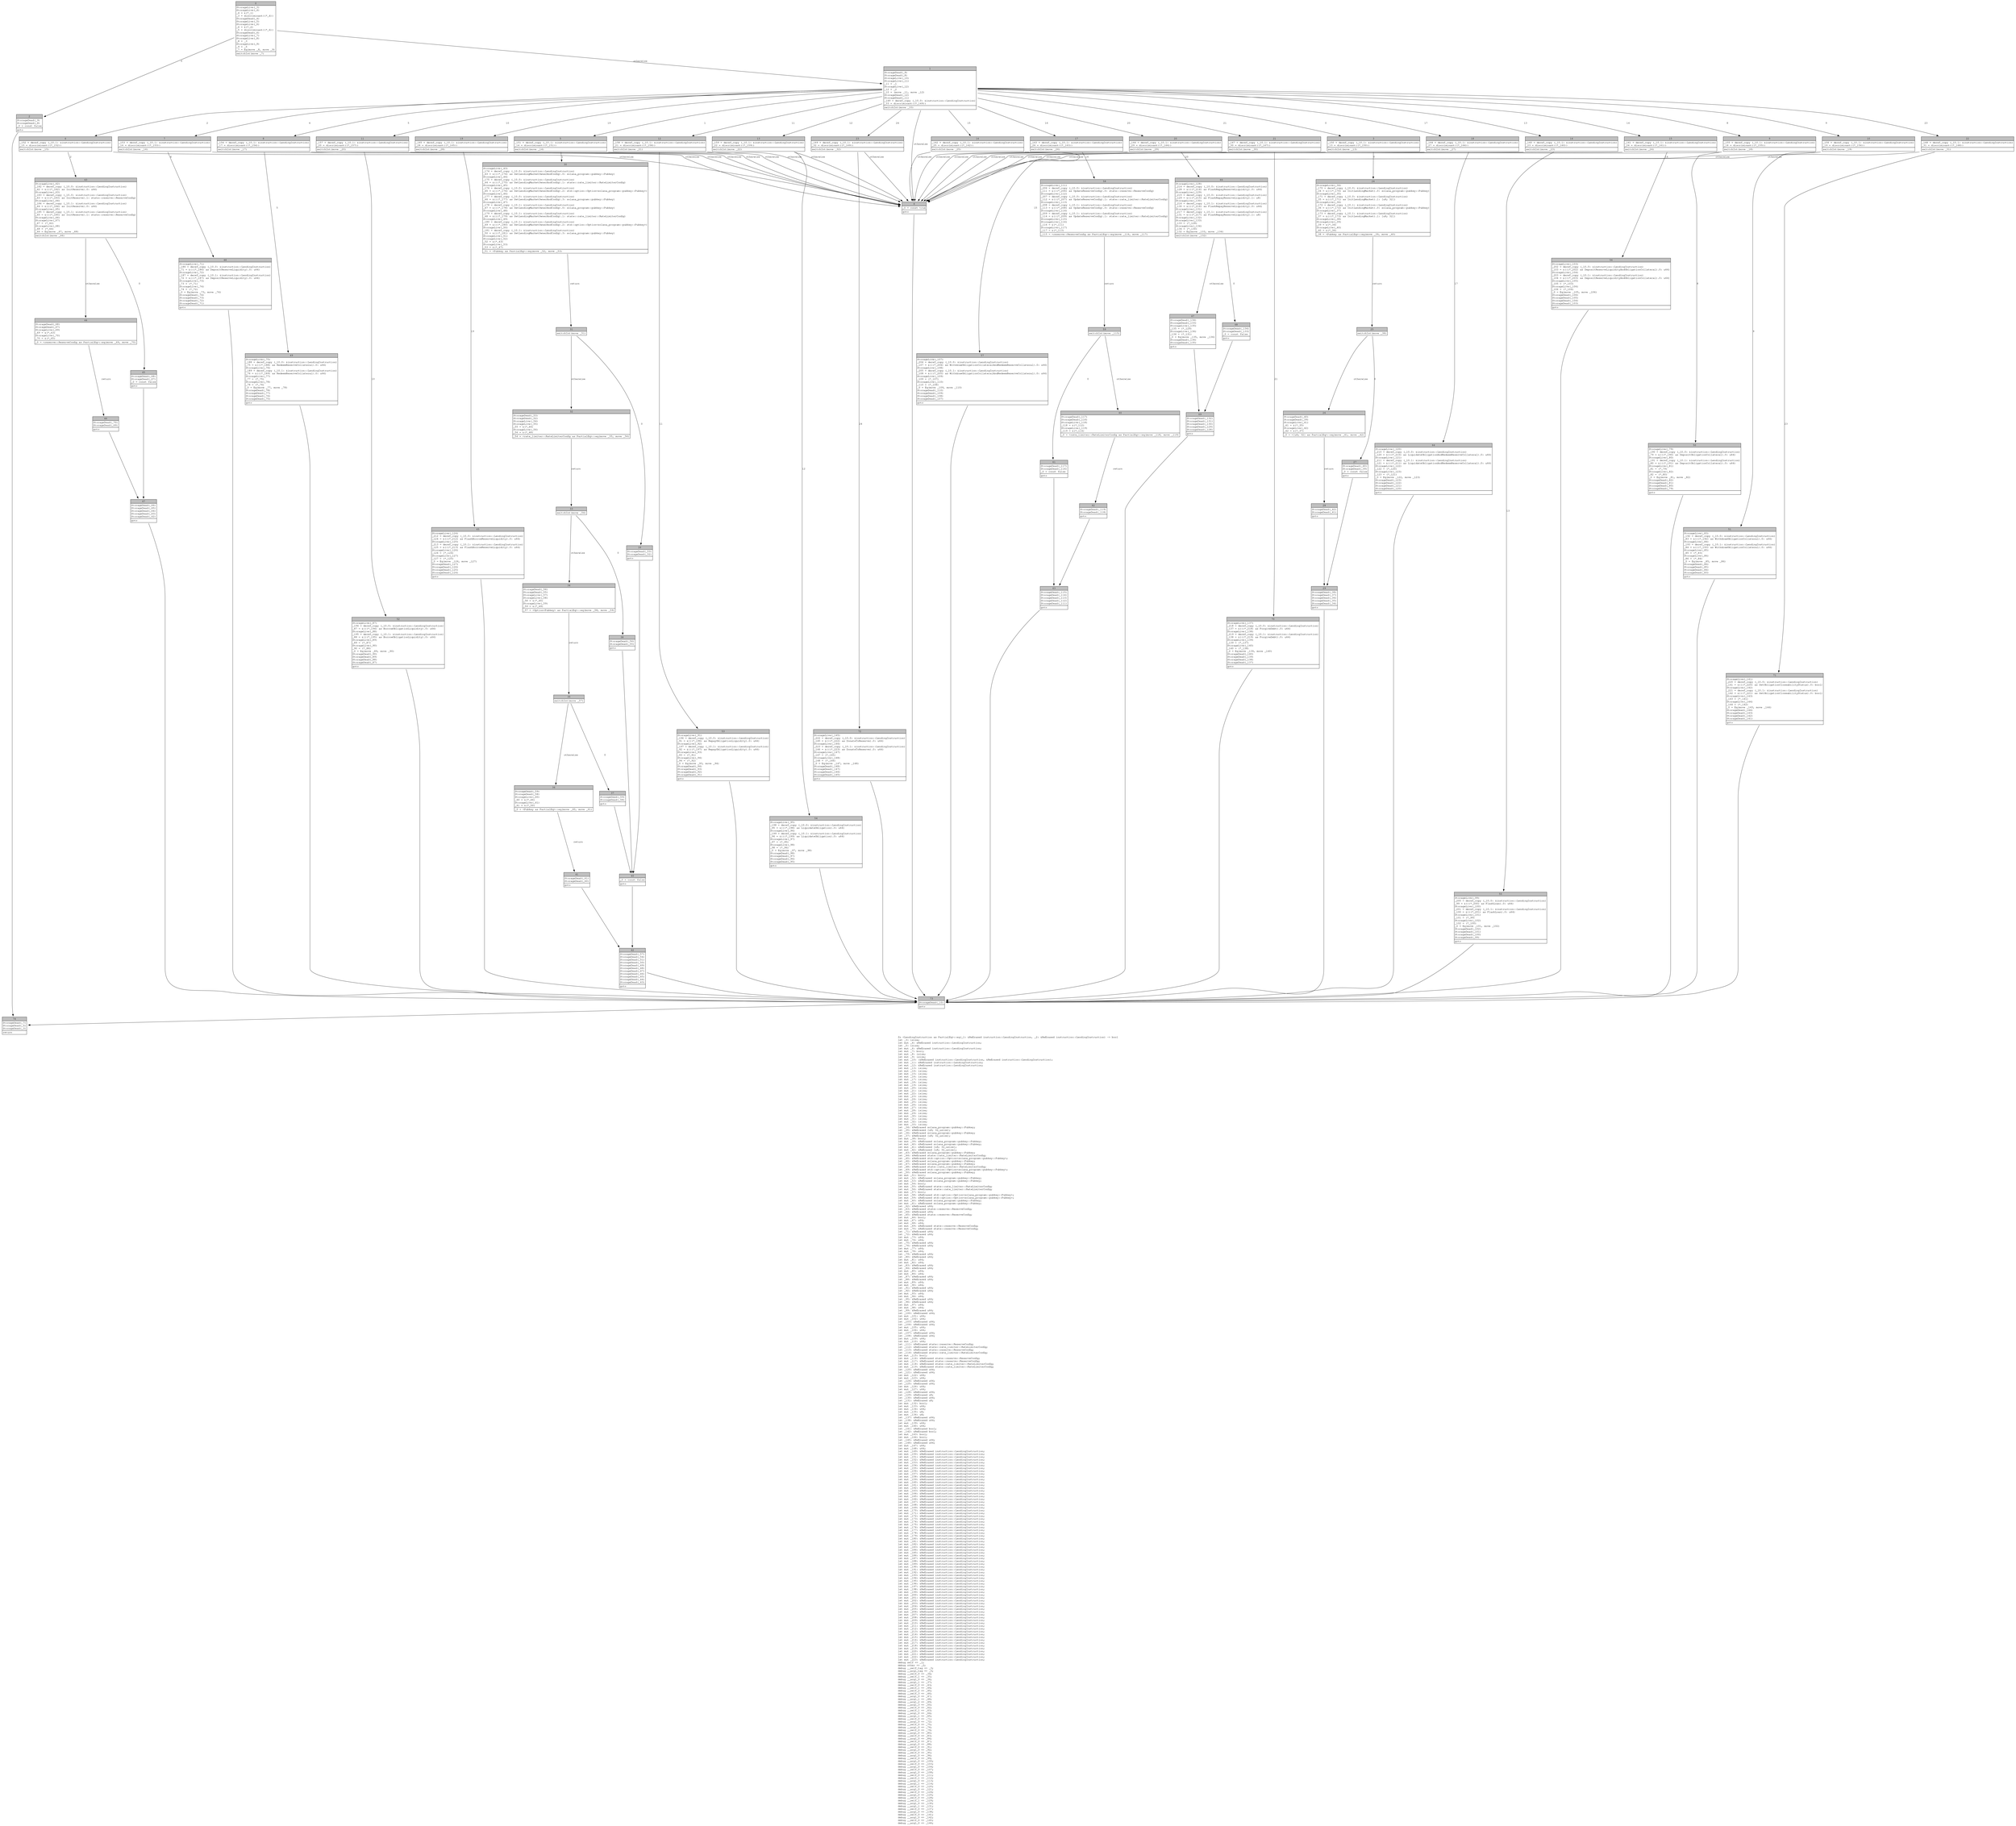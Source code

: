 digraph Mir_0_771 {
    graph [fontname="Courier, monospace"];
    node [fontname="Courier, monospace"];
    edge [fontname="Courier, monospace"];
    label=<fn &lt;LendingInstruction as PartialEq&gt;::eq(_1: &amp;ReErased instruction::LendingInstruction, _2: &amp;ReErased instruction::LendingInstruction) -&gt; bool<br align="left"/>let _3: isize;<br align="left"/>let mut _4: &amp;ReErased instruction::LendingInstruction;<br align="left"/>let _5: isize;<br align="left"/>let mut _6: &amp;ReErased instruction::LendingInstruction;<br align="left"/>let mut _7: bool;<br align="left"/>let mut _8: isize;<br align="left"/>let mut _9: isize;<br align="left"/>let mut _10: (&amp;ReErased instruction::LendingInstruction, &amp;ReErased instruction::LendingInstruction);<br align="left"/>let mut _11: &amp;ReErased instruction::LendingInstruction;<br align="left"/>let mut _12: &amp;ReErased instruction::LendingInstruction;<br align="left"/>let mut _13: isize;<br align="left"/>let mut _14: isize;<br align="left"/>let mut _15: isize;<br align="left"/>let mut _16: isize;<br align="left"/>let mut _17: isize;<br align="left"/>let mut _18: isize;<br align="left"/>let mut _19: isize;<br align="left"/>let mut _20: isize;<br align="left"/>let mut _21: isize;<br align="left"/>let mut _22: isize;<br align="left"/>let mut _23: isize;<br align="left"/>let mut _24: isize;<br align="left"/>let mut _25: isize;<br align="left"/>let mut _26: isize;<br align="left"/>let mut _27: isize;<br align="left"/>let mut _28: isize;<br align="left"/>let mut _29: isize;<br align="left"/>let mut _30: isize;<br align="left"/>let mut _31: isize;<br align="left"/>let mut _32: isize;<br align="left"/>let mut _33: isize;<br align="left"/>let _34: &amp;ReErased solana_program::pubkey::Pubkey;<br align="left"/>let _35: &amp;ReErased [u8; 32_usize];<br align="left"/>let _36: &amp;ReErased solana_program::pubkey::Pubkey;<br align="left"/>let _37: &amp;ReErased [u8; 32_usize];<br align="left"/>let mut _38: bool;<br align="left"/>let mut _39: &amp;ReErased solana_program::pubkey::Pubkey;<br align="left"/>let mut _40: &amp;ReErased solana_program::pubkey::Pubkey;<br align="left"/>let mut _41: &amp;ReErased [u8; 32_usize];<br align="left"/>let mut _42: &amp;ReErased [u8; 32_usize];<br align="left"/>let _43: &amp;ReErased solana_program::pubkey::Pubkey;<br align="left"/>let _44: &amp;ReErased state::rate_limiter::RateLimiterConfig;<br align="left"/>let _45: &amp;ReErased std::option::Option&lt;solana_program::pubkey::Pubkey&gt;;<br align="left"/>let _46: &amp;ReErased solana_program::pubkey::Pubkey;<br align="left"/>let _47: &amp;ReErased solana_program::pubkey::Pubkey;<br align="left"/>let _48: &amp;ReErased state::rate_limiter::RateLimiterConfig;<br align="left"/>let _49: &amp;ReErased std::option::Option&lt;solana_program::pubkey::Pubkey&gt;;<br align="left"/>let _50: &amp;ReErased solana_program::pubkey::Pubkey;<br align="left"/>let mut _51: bool;<br align="left"/>let mut _52: &amp;ReErased solana_program::pubkey::Pubkey;<br align="left"/>let mut _53: &amp;ReErased solana_program::pubkey::Pubkey;<br align="left"/>let mut _54: bool;<br align="left"/>let mut _55: &amp;ReErased state::rate_limiter::RateLimiterConfig;<br align="left"/>let mut _56: &amp;ReErased state::rate_limiter::RateLimiterConfig;<br align="left"/>let mut _57: bool;<br align="left"/>let mut _58: &amp;ReErased std::option::Option&lt;solana_program::pubkey::Pubkey&gt;;<br align="left"/>let mut _59: &amp;ReErased std::option::Option&lt;solana_program::pubkey::Pubkey&gt;;<br align="left"/>let mut _60: &amp;ReErased solana_program::pubkey::Pubkey;<br align="left"/>let mut _61: &amp;ReErased solana_program::pubkey::Pubkey;<br align="left"/>let _62: &amp;ReErased u64;<br align="left"/>let _63: &amp;ReErased state::reserve::ReserveConfig;<br align="left"/>let _64: &amp;ReErased u64;<br align="left"/>let _65: &amp;ReErased state::reserve::ReserveConfig;<br align="left"/>let mut _66: bool;<br align="left"/>let mut _67: u64;<br align="left"/>let mut _68: u64;<br align="left"/>let mut _69: &amp;ReErased state::reserve::ReserveConfig;<br align="left"/>let mut _70: &amp;ReErased state::reserve::ReserveConfig;<br align="left"/>let _71: &amp;ReErased u64;<br align="left"/>let _72: &amp;ReErased u64;<br align="left"/>let mut _73: u64;<br align="left"/>let mut _74: u64;<br align="left"/>let _75: &amp;ReErased u64;<br align="left"/>let _76: &amp;ReErased u64;<br align="left"/>let mut _77: u64;<br align="left"/>let mut _78: u64;<br align="left"/>let _79: &amp;ReErased u64;<br align="left"/>let _80: &amp;ReErased u64;<br align="left"/>let mut _81: u64;<br align="left"/>let mut _82: u64;<br align="left"/>let _83: &amp;ReErased u64;<br align="left"/>let _84: &amp;ReErased u64;<br align="left"/>let mut _85: u64;<br align="left"/>let mut _86: u64;<br align="left"/>let _87: &amp;ReErased u64;<br align="left"/>let _88: &amp;ReErased u64;<br align="left"/>let mut _89: u64;<br align="left"/>let mut _90: u64;<br align="left"/>let _91: &amp;ReErased u64;<br align="left"/>let _92: &amp;ReErased u64;<br align="left"/>let mut _93: u64;<br align="left"/>let mut _94: u64;<br align="left"/>let _95: &amp;ReErased u64;<br align="left"/>let _96: &amp;ReErased u64;<br align="left"/>let mut _97: u64;<br align="left"/>let mut _98: u64;<br align="left"/>let _99: &amp;ReErased u64;<br align="left"/>let _100: &amp;ReErased u64;<br align="left"/>let mut _101: u64;<br align="left"/>let mut _102: u64;<br align="left"/>let _103: &amp;ReErased u64;<br align="left"/>let _104: &amp;ReErased u64;<br align="left"/>let mut _105: u64;<br align="left"/>let mut _106: u64;<br align="left"/>let _107: &amp;ReErased u64;<br align="left"/>let _108: &amp;ReErased u64;<br align="left"/>let mut _109: u64;<br align="left"/>let mut _110: u64;<br align="left"/>let _111: &amp;ReErased state::reserve::ReserveConfig;<br align="left"/>let _112: &amp;ReErased state::rate_limiter::RateLimiterConfig;<br align="left"/>let _113: &amp;ReErased state::reserve::ReserveConfig;<br align="left"/>let _114: &amp;ReErased state::rate_limiter::RateLimiterConfig;<br align="left"/>let mut _115: bool;<br align="left"/>let mut _116: &amp;ReErased state::reserve::ReserveConfig;<br align="left"/>let mut _117: &amp;ReErased state::reserve::ReserveConfig;<br align="left"/>let mut _118: &amp;ReErased state::rate_limiter::RateLimiterConfig;<br align="left"/>let mut _119: &amp;ReErased state::rate_limiter::RateLimiterConfig;<br align="left"/>let _120: &amp;ReErased u64;<br align="left"/>let _121: &amp;ReErased u64;<br align="left"/>let mut _122: u64;<br align="left"/>let mut _123: u64;<br align="left"/>let _124: &amp;ReErased u64;<br align="left"/>let _125: &amp;ReErased u64;<br align="left"/>let mut _126: u64;<br align="left"/>let mut _127: u64;<br align="left"/>let _128: &amp;ReErased u64;<br align="left"/>let _129: &amp;ReErased u8;<br align="left"/>let _130: &amp;ReErased u64;<br align="left"/>let _131: &amp;ReErased u8;<br align="left"/>let mut _132: bool;<br align="left"/>let mut _133: u64;<br align="left"/>let mut _134: u64;<br align="left"/>let mut _135: u8;<br align="left"/>let mut _136: u8;<br align="left"/>let _137: &amp;ReErased u64;<br align="left"/>let _138: &amp;ReErased u64;<br align="left"/>let mut _139: u64;<br align="left"/>let mut _140: u64;<br align="left"/>let _141: &amp;ReErased bool;<br align="left"/>let _142: &amp;ReErased bool;<br align="left"/>let mut _143: bool;<br align="left"/>let mut _144: bool;<br align="left"/>let _145: &amp;ReErased u64;<br align="left"/>let _146: &amp;ReErased u64;<br align="left"/>let mut _147: u64;<br align="left"/>let mut _148: u64;<br align="left"/>let mut _149: &amp;ReErased instruction::LendingInstruction;<br align="left"/>let mut _150: &amp;ReErased instruction::LendingInstruction;<br align="left"/>let mut _151: &amp;ReErased instruction::LendingInstruction;<br align="left"/>let mut _152: &amp;ReErased instruction::LendingInstruction;<br align="left"/>let mut _153: &amp;ReErased instruction::LendingInstruction;<br align="left"/>let mut _154: &amp;ReErased instruction::LendingInstruction;<br align="left"/>let mut _155: &amp;ReErased instruction::LendingInstruction;<br align="left"/>let mut _156: &amp;ReErased instruction::LendingInstruction;<br align="left"/>let mut _157: &amp;ReErased instruction::LendingInstruction;<br align="left"/>let mut _158: &amp;ReErased instruction::LendingInstruction;<br align="left"/>let mut _159: &amp;ReErased instruction::LendingInstruction;<br align="left"/>let mut _160: &amp;ReErased instruction::LendingInstruction;<br align="left"/>let mut _161: &amp;ReErased instruction::LendingInstruction;<br align="left"/>let mut _162: &amp;ReErased instruction::LendingInstruction;<br align="left"/>let mut _163: &amp;ReErased instruction::LendingInstruction;<br align="left"/>let mut _164: &amp;ReErased instruction::LendingInstruction;<br align="left"/>let mut _165: &amp;ReErased instruction::LendingInstruction;<br align="left"/>let mut _166: &amp;ReErased instruction::LendingInstruction;<br align="left"/>let mut _167: &amp;ReErased instruction::LendingInstruction;<br align="left"/>let mut _168: &amp;ReErased instruction::LendingInstruction;<br align="left"/>let mut _169: &amp;ReErased instruction::LendingInstruction;<br align="left"/>let mut _170: &amp;ReErased instruction::LendingInstruction;<br align="left"/>let mut _171: &amp;ReErased instruction::LendingInstruction;<br align="left"/>let mut _172: &amp;ReErased instruction::LendingInstruction;<br align="left"/>let mut _173: &amp;ReErased instruction::LendingInstruction;<br align="left"/>let mut _174: &amp;ReErased instruction::LendingInstruction;<br align="left"/>let mut _175: &amp;ReErased instruction::LendingInstruction;<br align="left"/>let mut _176: &amp;ReErased instruction::LendingInstruction;<br align="left"/>let mut _177: &amp;ReErased instruction::LendingInstruction;<br align="left"/>let mut _178: &amp;ReErased instruction::LendingInstruction;<br align="left"/>let mut _179: &amp;ReErased instruction::LendingInstruction;<br align="left"/>let mut _180: &amp;ReErased instruction::LendingInstruction;<br align="left"/>let mut _181: &amp;ReErased instruction::LendingInstruction;<br align="left"/>let mut _182: &amp;ReErased instruction::LendingInstruction;<br align="left"/>let mut _183: &amp;ReErased instruction::LendingInstruction;<br align="left"/>let mut _184: &amp;ReErased instruction::LendingInstruction;<br align="left"/>let mut _185: &amp;ReErased instruction::LendingInstruction;<br align="left"/>let mut _186: &amp;ReErased instruction::LendingInstruction;<br align="left"/>let mut _187: &amp;ReErased instruction::LendingInstruction;<br align="left"/>let mut _188: &amp;ReErased instruction::LendingInstruction;<br align="left"/>let mut _189: &amp;ReErased instruction::LendingInstruction;<br align="left"/>let mut _190: &amp;ReErased instruction::LendingInstruction;<br align="left"/>let mut _191: &amp;ReErased instruction::LendingInstruction;<br align="left"/>let mut _192: &amp;ReErased instruction::LendingInstruction;<br align="left"/>let mut _193: &amp;ReErased instruction::LendingInstruction;<br align="left"/>let mut _194: &amp;ReErased instruction::LendingInstruction;<br align="left"/>let mut _195: &amp;ReErased instruction::LendingInstruction;<br align="left"/>let mut _196: &amp;ReErased instruction::LendingInstruction;<br align="left"/>let mut _197: &amp;ReErased instruction::LendingInstruction;<br align="left"/>let mut _198: &amp;ReErased instruction::LendingInstruction;<br align="left"/>let mut _199: &amp;ReErased instruction::LendingInstruction;<br align="left"/>let mut _200: &amp;ReErased instruction::LendingInstruction;<br align="left"/>let mut _201: &amp;ReErased instruction::LendingInstruction;<br align="left"/>let mut _202: &amp;ReErased instruction::LendingInstruction;<br align="left"/>let mut _203: &amp;ReErased instruction::LendingInstruction;<br align="left"/>let mut _204: &amp;ReErased instruction::LendingInstruction;<br align="left"/>let mut _205: &amp;ReErased instruction::LendingInstruction;<br align="left"/>let mut _206: &amp;ReErased instruction::LendingInstruction;<br align="left"/>let mut _207: &amp;ReErased instruction::LendingInstruction;<br align="left"/>let mut _208: &amp;ReErased instruction::LendingInstruction;<br align="left"/>let mut _209: &amp;ReErased instruction::LendingInstruction;<br align="left"/>let mut _210: &amp;ReErased instruction::LendingInstruction;<br align="left"/>let mut _211: &amp;ReErased instruction::LendingInstruction;<br align="left"/>let mut _212: &amp;ReErased instruction::LendingInstruction;<br align="left"/>let mut _213: &amp;ReErased instruction::LendingInstruction;<br align="left"/>let mut _214: &amp;ReErased instruction::LendingInstruction;<br align="left"/>let mut _215: &amp;ReErased instruction::LendingInstruction;<br align="left"/>let mut _216: &amp;ReErased instruction::LendingInstruction;<br align="left"/>let mut _217: &amp;ReErased instruction::LendingInstruction;<br align="left"/>let mut _218: &amp;ReErased instruction::LendingInstruction;<br align="left"/>let mut _219: &amp;ReErased instruction::LendingInstruction;<br align="left"/>let mut _220: &amp;ReErased instruction::LendingInstruction;<br align="left"/>let mut _221: &amp;ReErased instruction::LendingInstruction;<br align="left"/>let mut _222: &amp;ReErased instruction::LendingInstruction;<br align="left"/>let mut _223: &amp;ReErased instruction::LendingInstruction;<br align="left"/>debug self =&gt; _1;<br align="left"/>debug other =&gt; _2;<br align="left"/>debug __self_tag =&gt; _3;<br align="left"/>debug __arg1_tag =&gt; _5;<br align="left"/>debug __self_0 =&gt; _34;<br align="left"/>debug __self_1 =&gt; _35;<br align="left"/>debug __arg1_0 =&gt; _36;<br align="left"/>debug __arg1_1 =&gt; _37;<br align="left"/>debug __self_0 =&gt; _43;<br align="left"/>debug __self_1 =&gt; _44;<br align="left"/>debug __self_2 =&gt; _45;<br align="left"/>debug __self_3 =&gt; _46;<br align="left"/>debug __arg1_0 =&gt; _47;<br align="left"/>debug __arg1_1 =&gt; _48;<br align="left"/>debug __arg1_2 =&gt; _49;<br align="left"/>debug __arg1_3 =&gt; _50;<br align="left"/>debug __self_0 =&gt; _62;<br align="left"/>debug __self_1 =&gt; _63;<br align="left"/>debug __arg1_0 =&gt; _64;<br align="left"/>debug __arg1_1 =&gt; _65;<br align="left"/>debug __self_0 =&gt; _71;<br align="left"/>debug __arg1_0 =&gt; _72;<br align="left"/>debug __self_0 =&gt; _75;<br align="left"/>debug __arg1_0 =&gt; _76;<br align="left"/>debug __self_0 =&gt; _79;<br align="left"/>debug __arg1_0 =&gt; _80;<br align="left"/>debug __self_0 =&gt; _83;<br align="left"/>debug __arg1_0 =&gt; _84;<br align="left"/>debug __self_0 =&gt; _87;<br align="left"/>debug __arg1_0 =&gt; _88;<br align="left"/>debug __self_0 =&gt; _91;<br align="left"/>debug __arg1_0 =&gt; _92;<br align="left"/>debug __self_0 =&gt; _95;<br align="left"/>debug __arg1_0 =&gt; _96;<br align="left"/>debug __self_0 =&gt; _99;<br align="left"/>debug __arg1_0 =&gt; _100;<br align="left"/>debug __self_0 =&gt; _103;<br align="left"/>debug __arg1_0 =&gt; _104;<br align="left"/>debug __self_0 =&gt; _107;<br align="left"/>debug __arg1_0 =&gt; _108;<br align="left"/>debug __self_0 =&gt; _111;<br align="left"/>debug __self_1 =&gt; _112;<br align="left"/>debug __arg1_0 =&gt; _113;<br align="left"/>debug __arg1_1 =&gt; _114;<br align="left"/>debug __self_0 =&gt; _120;<br align="left"/>debug __arg1_0 =&gt; _121;<br align="left"/>debug __self_0 =&gt; _124;<br align="left"/>debug __arg1_0 =&gt; _125;<br align="left"/>debug __self_0 =&gt; _128;<br align="left"/>debug __self_1 =&gt; _129;<br align="left"/>debug __arg1_0 =&gt; _130;<br align="left"/>debug __arg1_1 =&gt; _131;<br align="left"/>debug __self_0 =&gt; _137;<br align="left"/>debug __arg1_0 =&gt; _138;<br align="left"/>debug __self_0 =&gt; _141;<br align="left"/>debug __arg1_0 =&gt; _142;<br align="left"/>debug __self_0 =&gt; _145;<br align="left"/>debug __arg1_0 =&gt; _146;<br align="left"/>>;
    bb0__0_771 [shape="none", label=<<table border="0" cellborder="1" cellspacing="0"><tr><td bgcolor="gray" align="center" colspan="1">0</td></tr><tr><td align="left" balign="left">StorageLive(_3)<br/>StorageLive(_4)<br/>_4 = &amp;(*_1)<br/>_3 = discriminant((*_4))<br/>StorageDead(_4)<br/>StorageLive(_5)<br/>StorageLive(_6)<br/>_6 = &amp;(*_2)<br/>_5 = discriminant((*_6))<br/>StorageDead(_6)<br/>StorageLive(_7)<br/>StorageLive(_8)<br/>_8 = _3<br/>StorageLive(_9)<br/>_9 = _5<br/>_7 = Eq(move _8, move _9)<br/></td></tr><tr><td align="left">switchInt(move _7)</td></tr></table>>];
    bb1__0_771 [shape="none", label=<<table border="0" cellborder="1" cellspacing="0"><tr><td bgcolor="gray" align="center" colspan="1">1</td></tr><tr><td align="left" balign="left">StorageDead(_9)<br/>StorageDead(_8)<br/>StorageLive(_10)<br/>StorageLive(_11)<br/>_11 = _1<br/>StorageLive(_12)<br/>_12 = _2<br/>_10 = (move _11, move _12)<br/>StorageDead(_12)<br/>StorageDead(_11)<br/>_149 = deref_copy (_10.0: &amp;instruction::LendingInstruction)<br/>_33 = discriminant((*_149))<br/></td></tr><tr><td align="left">switchInt(move _33)</td></tr></table>>];
    bb2__0_771 [shape="none", label=<<table border="0" cellborder="1" cellspacing="0"><tr><td bgcolor="gray" align="center" colspan="1">2</td></tr><tr><td align="left" balign="left">StorageDead(_9)<br/>StorageDead(_8)<br/>_0 = const false<br/></td></tr><tr><td align="left">goto</td></tr></table>>];
    bb3__0_771 [shape="none", label=<<table border="0" cellborder="1" cellspacing="0"><tr><td bgcolor="gray" align="center" colspan="1">3</td></tr><tr><td align="left" balign="left">_150 = deref_copy (_10.1: &amp;instruction::LendingInstruction)<br/>_13 = discriminant((*_150))<br/></td></tr><tr><td align="left">switchInt(move _13)</td></tr></table>>];
    bb4__0_771 [shape="none", label=<<table border="0" cellborder="1" cellspacing="0"><tr><td bgcolor="gray" align="center" colspan="1">4</td></tr><tr><td align="left" balign="left">_0 = const true<br/></td></tr><tr><td align="left">goto</td></tr></table>>];
    bb5__0_771 [shape="none", label=<<table border="0" cellborder="1" cellspacing="0"><tr><td bgcolor="gray" align="center" colspan="1">5</td></tr><tr><td align="left" balign="left">_151 = deref_copy (_10.1: &amp;instruction::LendingInstruction)<br/>_14 = discriminant((*_151))<br/></td></tr><tr><td align="left">switchInt(move _14)</td></tr></table>>];
    bb6__0_771 [shape="none", label=<<table border="0" cellborder="1" cellspacing="0"><tr><td bgcolor="gray" align="center" colspan="1">6</td></tr><tr><td align="left" balign="left">_152 = deref_copy (_10.1: &amp;instruction::LendingInstruction)<br/>_15 = discriminant((*_152))<br/></td></tr><tr><td align="left">switchInt(move _15)</td></tr></table>>];
    bb7__0_771 [shape="none", label=<<table border="0" cellborder="1" cellspacing="0"><tr><td bgcolor="gray" align="center" colspan="1">7</td></tr><tr><td align="left" balign="left">_153 = deref_copy (_10.1: &amp;instruction::LendingInstruction)<br/>_16 = discriminant((*_153))<br/></td></tr><tr><td align="left">switchInt(move _16)</td></tr></table>>];
    bb8__0_771 [shape="none", label=<<table border="0" cellborder="1" cellspacing="0"><tr><td bgcolor="gray" align="center" colspan="1">8</td></tr><tr><td align="left" balign="left">_154 = deref_copy (_10.1: &amp;instruction::LendingInstruction)<br/>_17 = discriminant((*_154))<br/></td></tr><tr><td align="left">switchInt(move _17)</td></tr></table>>];
    bb9__0_771 [shape="none", label=<<table border="0" cellborder="1" cellspacing="0"><tr><td bgcolor="gray" align="center" colspan="1">9</td></tr><tr><td align="left" balign="left">_155 = deref_copy (_10.1: &amp;instruction::LendingInstruction)<br/>_18 = discriminant((*_155))<br/></td></tr><tr><td align="left">switchInt(move _18)</td></tr></table>>];
    bb10__0_771 [shape="none", label=<<table border="0" cellborder="1" cellspacing="0"><tr><td bgcolor="gray" align="center" colspan="1">10</td></tr><tr><td align="left" balign="left">_156 = deref_copy (_10.1: &amp;instruction::LendingInstruction)<br/>_19 = discriminant((*_156))<br/></td></tr><tr><td align="left">switchInt(move _19)</td></tr></table>>];
    bb11__0_771 [shape="none", label=<<table border="0" cellborder="1" cellspacing="0"><tr><td bgcolor="gray" align="center" colspan="1">11</td></tr><tr><td align="left" balign="left">_157 = deref_copy (_10.1: &amp;instruction::LendingInstruction)<br/>_20 = discriminant((*_157))<br/></td></tr><tr><td align="left">switchInt(move _20)</td></tr></table>>];
    bb12__0_771 [shape="none", label=<<table border="0" cellborder="1" cellspacing="0"><tr><td bgcolor="gray" align="center" colspan="1">12</td></tr><tr><td align="left" balign="left">_158 = deref_copy (_10.1: &amp;instruction::LendingInstruction)<br/>_21 = discriminant((*_158))<br/></td></tr><tr><td align="left">switchInt(move _21)</td></tr></table>>];
    bb13__0_771 [shape="none", label=<<table border="0" cellborder="1" cellspacing="0"><tr><td bgcolor="gray" align="center" colspan="1">13</td></tr><tr><td align="left" balign="left">_159 = deref_copy (_10.1: &amp;instruction::LendingInstruction)<br/>_22 = discriminant((*_159))<br/></td></tr><tr><td align="left">switchInt(move _22)</td></tr></table>>];
    bb14__0_771 [shape="none", label=<<table border="0" cellborder="1" cellspacing="0"><tr><td bgcolor="gray" align="center" colspan="1">14</td></tr><tr><td align="left" balign="left">_160 = deref_copy (_10.1: &amp;instruction::LendingInstruction)<br/>_23 = discriminant((*_160))<br/></td></tr><tr><td align="left">switchInt(move _23)</td></tr></table>>];
    bb15__0_771 [shape="none", label=<<table border="0" cellborder="1" cellspacing="0"><tr><td bgcolor="gray" align="center" colspan="1">15</td></tr><tr><td align="left" balign="left">_161 = deref_copy (_10.1: &amp;instruction::LendingInstruction)<br/>_24 = discriminant((*_161))<br/></td></tr><tr><td align="left">switchInt(move _24)</td></tr></table>>];
    bb16__0_771 [shape="none", label=<<table border="0" cellborder="1" cellspacing="0"><tr><td bgcolor="gray" align="center" colspan="1">16</td></tr><tr><td align="left" balign="left">_162 = deref_copy (_10.1: &amp;instruction::LendingInstruction)<br/>_25 = discriminant((*_162))<br/></td></tr><tr><td align="left">switchInt(move _25)</td></tr></table>>];
    bb17__0_771 [shape="none", label=<<table border="0" cellborder="1" cellspacing="0"><tr><td bgcolor="gray" align="center" colspan="1">17</td></tr><tr><td align="left" balign="left">_163 = deref_copy (_10.1: &amp;instruction::LendingInstruction)<br/>_26 = discriminant((*_163))<br/></td></tr><tr><td align="left">switchInt(move _26)</td></tr></table>>];
    bb18__0_771 [shape="none", label=<<table border="0" cellborder="1" cellspacing="0"><tr><td bgcolor="gray" align="center" colspan="1">18</td></tr><tr><td align="left" balign="left">_164 = deref_copy (_10.1: &amp;instruction::LendingInstruction)<br/>_27 = discriminant((*_164))<br/></td></tr><tr><td align="left">switchInt(move _27)</td></tr></table>>];
    bb19__0_771 [shape="none", label=<<table border="0" cellborder="1" cellspacing="0"><tr><td bgcolor="gray" align="center" colspan="1">19</td></tr><tr><td align="left" balign="left">_165 = deref_copy (_10.1: &amp;instruction::LendingInstruction)<br/>_28 = discriminant((*_165))<br/></td></tr><tr><td align="left">switchInt(move _28)</td></tr></table>>];
    bb20__0_771 [shape="none", label=<<table border="0" cellborder="1" cellspacing="0"><tr><td bgcolor="gray" align="center" colspan="1">20</td></tr><tr><td align="left" balign="left">_166 = deref_copy (_10.1: &amp;instruction::LendingInstruction)<br/>_29 = discriminant((*_166))<br/></td></tr><tr><td align="left">switchInt(move _29)</td></tr></table>>];
    bb21__0_771 [shape="none", label=<<table border="0" cellborder="1" cellspacing="0"><tr><td bgcolor="gray" align="center" colspan="1">21</td></tr><tr><td align="left" balign="left">_167 = deref_copy (_10.1: &amp;instruction::LendingInstruction)<br/>_30 = discriminant((*_167))<br/></td></tr><tr><td align="left">switchInt(move _30)</td></tr></table>>];
    bb22__0_771 [shape="none", label=<<table border="0" cellborder="1" cellspacing="0"><tr><td bgcolor="gray" align="center" colspan="1">22</td></tr><tr><td align="left" balign="left">_168 = deref_copy (_10.1: &amp;instruction::LendingInstruction)<br/>_31 = discriminant((*_168))<br/></td></tr><tr><td align="left">switchInt(move _31)</td></tr></table>>];
    bb23__0_771 [shape="none", label=<<table border="0" cellborder="1" cellspacing="0"><tr><td bgcolor="gray" align="center" colspan="1">23</td></tr><tr><td align="left" balign="left">_169 = deref_copy (_10.1: &amp;instruction::LendingInstruction)<br/>_32 = discriminant((*_169))<br/></td></tr><tr><td align="left">switchInt(move _32)</td></tr></table>>];
    bb24__0_771 [shape="none", label=<<table border="0" cellborder="1" cellspacing="0"><tr><td bgcolor="gray" align="center" colspan="1">24</td></tr><tr><td align="left" balign="left">StorageLive(_34)<br/>_170 = deref_copy (_10.0: &amp;instruction::LendingInstruction)<br/>_34 = &amp;(((*_170) as InitLendingMarket).0: solana_program::pubkey::Pubkey)<br/>StorageLive(_35)<br/>_171 = deref_copy (_10.0: &amp;instruction::LendingInstruction)<br/>_35 = &amp;(((*_171) as InitLendingMarket).1: [u8; 32])<br/>StorageLive(_36)<br/>_172 = deref_copy (_10.1: &amp;instruction::LendingInstruction)<br/>_36 = &amp;(((*_172) as InitLendingMarket).0: solana_program::pubkey::Pubkey)<br/>StorageLive(_37)<br/>_173 = deref_copy (_10.1: &amp;instruction::LendingInstruction)<br/>_37 = &amp;(((*_173) as InitLendingMarket).1: [u8; 32])<br/>StorageLive(_38)<br/>StorageLive(_39)<br/>_39 = &amp;(*_34)<br/>StorageLive(_40)<br/>_40 = &amp;(*_36)<br/></td></tr><tr><td align="left">_38 = &lt;Pubkey as PartialEq&gt;::eq(move _39, move _40)</td></tr></table>>];
    bb25__0_771 [shape="none", label=<<table border="0" cellborder="1" cellspacing="0"><tr><td bgcolor="gray" align="center" colspan="1">25</td></tr><tr><td align="left">switchInt(move _38)</td></tr></table>>];
    bb26__0_771 [shape="none", label=<<table border="0" cellborder="1" cellspacing="0"><tr><td bgcolor="gray" align="center" colspan="1">26</td></tr><tr><td align="left" balign="left">StorageDead(_40)<br/>StorageDead(_39)<br/>StorageLive(_41)<br/>_41 = &amp;(*_35)<br/>StorageLive(_42)<br/>_42 = &amp;(*_37)<br/></td></tr><tr><td align="left">_0 = &lt;[u8; 32] as PartialEq&gt;::eq(move _41, move _42)</td></tr></table>>];
    bb27__0_771 [shape="none", label=<<table border="0" cellborder="1" cellspacing="0"><tr><td bgcolor="gray" align="center" colspan="1">27</td></tr><tr><td align="left" balign="left">StorageDead(_40)<br/>StorageDead(_39)<br/>_0 = const false<br/></td></tr><tr><td align="left">goto</td></tr></table>>];
    bb28__0_771 [shape="none", label=<<table border="0" cellborder="1" cellspacing="0"><tr><td bgcolor="gray" align="center" colspan="1">28</td></tr><tr><td align="left" balign="left">StorageDead(_42)<br/>StorageDead(_41)<br/></td></tr><tr><td align="left">goto</td></tr></table>>];
    bb29__0_771 [shape="none", label=<<table border="0" cellborder="1" cellspacing="0"><tr><td bgcolor="gray" align="center" colspan="1">29</td></tr><tr><td align="left" balign="left">StorageDead(_38)<br/>StorageDead(_37)<br/>StorageDead(_36)<br/>StorageDead(_35)<br/>StorageDead(_34)<br/></td></tr><tr><td align="left">goto</td></tr></table>>];
    bb30__0_771 [shape="none", label=<<table border="0" cellborder="1" cellspacing="0"><tr><td bgcolor="gray" align="center" colspan="1">30</td></tr><tr><td align="left" balign="left">StorageLive(_43)<br/>_174 = deref_copy (_10.0: &amp;instruction::LendingInstruction)<br/>_43 = &amp;(((*_174) as SetLendingMarketOwnerAndConfig).0: solana_program::pubkey::Pubkey)<br/>StorageLive(_44)<br/>_175 = deref_copy (_10.0: &amp;instruction::LendingInstruction)<br/>_44 = &amp;(((*_175) as SetLendingMarketOwnerAndConfig).1: state::rate_limiter::RateLimiterConfig)<br/>StorageLive(_45)<br/>_176 = deref_copy (_10.0: &amp;instruction::LendingInstruction)<br/>_45 = &amp;(((*_176) as SetLendingMarketOwnerAndConfig).2: std::option::Option&lt;solana_program::pubkey::Pubkey&gt;)<br/>StorageLive(_46)<br/>_177 = deref_copy (_10.0: &amp;instruction::LendingInstruction)<br/>_46 = &amp;(((*_177) as SetLendingMarketOwnerAndConfig).3: solana_program::pubkey::Pubkey)<br/>StorageLive(_47)<br/>_178 = deref_copy (_10.1: &amp;instruction::LendingInstruction)<br/>_47 = &amp;(((*_178) as SetLendingMarketOwnerAndConfig).0: solana_program::pubkey::Pubkey)<br/>StorageLive(_48)<br/>_179 = deref_copy (_10.1: &amp;instruction::LendingInstruction)<br/>_48 = &amp;(((*_179) as SetLendingMarketOwnerAndConfig).1: state::rate_limiter::RateLimiterConfig)<br/>StorageLive(_49)<br/>_180 = deref_copy (_10.1: &amp;instruction::LendingInstruction)<br/>_49 = &amp;(((*_180) as SetLendingMarketOwnerAndConfig).2: std::option::Option&lt;solana_program::pubkey::Pubkey&gt;)<br/>StorageLive(_50)<br/>_181 = deref_copy (_10.1: &amp;instruction::LendingInstruction)<br/>_50 = &amp;(((*_181) as SetLendingMarketOwnerAndConfig).3: solana_program::pubkey::Pubkey)<br/>StorageLive(_51)<br/>StorageLive(_52)<br/>_52 = &amp;(*_43)<br/>StorageLive(_53)<br/>_53 = &amp;(*_47)<br/></td></tr><tr><td align="left">_51 = &lt;Pubkey as PartialEq&gt;::eq(move _52, move _53)</td></tr></table>>];
    bb31__0_771 [shape="none", label=<<table border="0" cellborder="1" cellspacing="0"><tr><td bgcolor="gray" align="center" colspan="1">31</td></tr><tr><td align="left">switchInt(move _51)</td></tr></table>>];
    bb32__0_771 [shape="none", label=<<table border="0" cellborder="1" cellspacing="0"><tr><td bgcolor="gray" align="center" colspan="1">32</td></tr><tr><td align="left" balign="left">StorageDead(_53)<br/>StorageDead(_52)<br/>StorageLive(_54)<br/>StorageLive(_55)<br/>_55 = &amp;(*_44)<br/>StorageLive(_56)<br/>_56 = &amp;(*_48)<br/></td></tr><tr><td align="left">_54 = &lt;rate_limiter::RateLimiterConfig as PartialEq&gt;::eq(move _55, move _56)</td></tr></table>>];
    bb33__0_771 [shape="none", label=<<table border="0" cellborder="1" cellspacing="0"><tr><td bgcolor="gray" align="center" colspan="1">33</td></tr><tr><td align="left">switchInt(move _54)</td></tr></table>>];
    bb34__0_771 [shape="none", label=<<table border="0" cellborder="1" cellspacing="0"><tr><td bgcolor="gray" align="center" colspan="1">34</td></tr><tr><td align="left" balign="left">StorageDead(_56)<br/>StorageDead(_55)<br/>StorageLive(_57)<br/>StorageLive(_58)<br/>_58 = &amp;(*_45)<br/>StorageLive(_59)<br/>_59 = &amp;(*_49)<br/></td></tr><tr><td align="left">_57 = &lt;Option&lt;Pubkey&gt; as PartialEq&gt;::eq(move _58, move _59)</td></tr></table>>];
    bb35__0_771 [shape="none", label=<<table border="0" cellborder="1" cellspacing="0"><tr><td bgcolor="gray" align="center" colspan="1">35</td></tr><tr><td align="left">switchInt(move _57)</td></tr></table>>];
    bb36__0_771 [shape="none", label=<<table border="0" cellborder="1" cellspacing="0"><tr><td bgcolor="gray" align="center" colspan="1">36</td></tr><tr><td align="left" balign="left">StorageDead(_59)<br/>StorageDead(_58)<br/>StorageLive(_60)<br/>_60 = &amp;(*_46)<br/>StorageLive(_61)<br/>_61 = &amp;(*_50)<br/></td></tr><tr><td align="left">_0 = &lt;Pubkey as PartialEq&gt;::eq(move _60, move _61)</td></tr></table>>];
    bb37__0_771 [shape="none", label=<<table border="0" cellborder="1" cellspacing="0"><tr><td bgcolor="gray" align="center" colspan="1">37</td></tr><tr><td align="left" balign="left">StorageDead(_59)<br/>StorageDead(_58)<br/></td></tr><tr><td align="left">goto</td></tr></table>>];
    bb38__0_771 [shape="none", label=<<table border="0" cellborder="1" cellspacing="0"><tr><td bgcolor="gray" align="center" colspan="1">38</td></tr><tr><td align="left" balign="left">StorageDead(_56)<br/>StorageDead(_55)<br/></td></tr><tr><td align="left">goto</td></tr></table>>];
    bb39__0_771 [shape="none", label=<<table border="0" cellborder="1" cellspacing="0"><tr><td bgcolor="gray" align="center" colspan="1">39</td></tr><tr><td align="left" balign="left">StorageDead(_53)<br/>StorageDead(_52)<br/></td></tr><tr><td align="left">goto</td></tr></table>>];
    bb40__0_771 [shape="none", label=<<table border="0" cellborder="1" cellspacing="0"><tr><td bgcolor="gray" align="center" colspan="1">40</td></tr><tr><td align="left" balign="left">_0 = const false<br/></td></tr><tr><td align="left">goto</td></tr></table>>];
    bb41__0_771 [shape="none", label=<<table border="0" cellborder="1" cellspacing="0"><tr><td bgcolor="gray" align="center" colspan="1">41</td></tr><tr><td align="left" balign="left">StorageDead(_61)<br/>StorageDead(_60)<br/></td></tr><tr><td align="left">goto</td></tr></table>>];
    bb42__0_771 [shape="none", label=<<table border="0" cellborder="1" cellspacing="0"><tr><td bgcolor="gray" align="center" colspan="1">42</td></tr><tr><td align="left" balign="left">StorageDead(_57)<br/>StorageDead(_54)<br/>StorageDead(_51)<br/>StorageDead(_50)<br/>StorageDead(_49)<br/>StorageDead(_48)<br/>StorageDead(_47)<br/>StorageDead(_46)<br/>StorageDead(_45)<br/>StorageDead(_44)<br/>StorageDead(_43)<br/></td></tr><tr><td align="left">goto</td></tr></table>>];
    bb43__0_771 [shape="none", label=<<table border="0" cellborder="1" cellspacing="0"><tr><td bgcolor="gray" align="center" colspan="1">43</td></tr><tr><td align="left" balign="left">StorageLive(_62)<br/>_182 = deref_copy (_10.0: &amp;instruction::LendingInstruction)<br/>_62 = &amp;(((*_182) as InitReserve).0: u64)<br/>StorageLive(_63)<br/>_183 = deref_copy (_10.0: &amp;instruction::LendingInstruction)<br/>_63 = &amp;(((*_183) as InitReserve).1: state::reserve::ReserveConfig)<br/>StorageLive(_64)<br/>_184 = deref_copy (_10.1: &amp;instruction::LendingInstruction)<br/>_64 = &amp;(((*_184) as InitReserve).0: u64)<br/>StorageLive(_65)<br/>_185 = deref_copy (_10.1: &amp;instruction::LendingInstruction)<br/>_65 = &amp;(((*_185) as InitReserve).1: state::reserve::ReserveConfig)<br/>StorageLive(_66)<br/>StorageLive(_67)<br/>_67 = (*_62)<br/>StorageLive(_68)<br/>_68 = (*_64)<br/>_66 = Eq(move _67, move _68)<br/></td></tr><tr><td align="left">switchInt(move _66)</td></tr></table>>];
    bb44__0_771 [shape="none", label=<<table border="0" cellborder="1" cellspacing="0"><tr><td bgcolor="gray" align="center" colspan="1">44</td></tr><tr><td align="left" balign="left">StorageDead(_68)<br/>StorageDead(_67)<br/>StorageLive(_69)<br/>_69 = &amp;(*_63)<br/>StorageLive(_70)<br/>_70 = &amp;(*_65)<br/></td></tr><tr><td align="left">_0 = &lt;reserve::ReserveConfig as PartialEq&gt;::eq(move _69, move _70)</td></tr></table>>];
    bb45__0_771 [shape="none", label=<<table border="0" cellborder="1" cellspacing="0"><tr><td bgcolor="gray" align="center" colspan="1">45</td></tr><tr><td align="left" balign="left">StorageDead(_68)<br/>StorageDead(_67)<br/>_0 = const false<br/></td></tr><tr><td align="left">goto</td></tr></table>>];
    bb46__0_771 [shape="none", label=<<table border="0" cellborder="1" cellspacing="0"><tr><td bgcolor="gray" align="center" colspan="1">46</td></tr><tr><td align="left" balign="left">StorageDead(_70)<br/>StorageDead(_69)<br/></td></tr><tr><td align="left">goto</td></tr></table>>];
    bb47__0_771 [shape="none", label=<<table border="0" cellborder="1" cellspacing="0"><tr><td bgcolor="gray" align="center" colspan="1">47</td></tr><tr><td align="left" balign="left">StorageDead(_66)<br/>StorageDead(_65)<br/>StorageDead(_64)<br/>StorageDead(_63)<br/>StorageDead(_62)<br/></td></tr><tr><td align="left">goto</td></tr></table>>];
    bb48__0_771 [shape="none", label=<<table border="0" cellborder="1" cellspacing="0"><tr><td bgcolor="gray" align="center" colspan="1">48</td></tr><tr><td align="left" balign="left">StorageLive(_71)<br/>_186 = deref_copy (_10.0: &amp;instruction::LendingInstruction)<br/>_71 = &amp;(((*_186) as DepositReserveLiquidity).0: u64)<br/>StorageLive(_72)<br/>_187 = deref_copy (_10.1: &amp;instruction::LendingInstruction)<br/>_72 = &amp;(((*_187) as DepositReserveLiquidity).0: u64)<br/>StorageLive(_73)<br/>_73 = (*_71)<br/>StorageLive(_74)<br/>_74 = (*_72)<br/>_0 = Eq(move _73, move _74)<br/>StorageDead(_74)<br/>StorageDead(_73)<br/>StorageDead(_72)<br/>StorageDead(_71)<br/></td></tr><tr><td align="left">goto</td></tr></table>>];
    bb49__0_771 [shape="none", label=<<table border="0" cellborder="1" cellspacing="0"><tr><td bgcolor="gray" align="center" colspan="1">49</td></tr><tr><td align="left" balign="left">StorageLive(_75)<br/>_188 = deref_copy (_10.0: &amp;instruction::LendingInstruction)<br/>_75 = &amp;(((*_188) as RedeemReserveCollateral).0: u64)<br/>StorageLive(_76)<br/>_189 = deref_copy (_10.1: &amp;instruction::LendingInstruction)<br/>_76 = &amp;(((*_189) as RedeemReserveCollateral).0: u64)<br/>StorageLive(_77)<br/>_77 = (*_75)<br/>StorageLive(_78)<br/>_78 = (*_76)<br/>_0 = Eq(move _77, move _78)<br/>StorageDead(_78)<br/>StorageDead(_77)<br/>StorageDead(_76)<br/>StorageDead(_75)<br/></td></tr><tr><td align="left">goto</td></tr></table>>];
    bb50__0_771 [shape="none", label=<<table border="0" cellborder="1" cellspacing="0"><tr><td bgcolor="gray" align="center" colspan="1">50</td></tr><tr><td align="left" balign="left">StorageLive(_79)<br/>_190 = deref_copy (_10.0: &amp;instruction::LendingInstruction)<br/>_79 = &amp;(((*_190) as DepositObligationCollateral).0: u64)<br/>StorageLive(_80)<br/>_191 = deref_copy (_10.1: &amp;instruction::LendingInstruction)<br/>_80 = &amp;(((*_191) as DepositObligationCollateral).0: u64)<br/>StorageLive(_81)<br/>_81 = (*_79)<br/>StorageLive(_82)<br/>_82 = (*_80)<br/>_0 = Eq(move _81, move _82)<br/>StorageDead(_82)<br/>StorageDead(_81)<br/>StorageDead(_80)<br/>StorageDead(_79)<br/></td></tr><tr><td align="left">goto</td></tr></table>>];
    bb51__0_771 [shape="none", label=<<table border="0" cellborder="1" cellspacing="0"><tr><td bgcolor="gray" align="center" colspan="1">51</td></tr><tr><td align="left" balign="left">StorageLive(_83)<br/>_192 = deref_copy (_10.0: &amp;instruction::LendingInstruction)<br/>_83 = &amp;(((*_192) as WithdrawObligationCollateral).0: u64)<br/>StorageLive(_84)<br/>_193 = deref_copy (_10.1: &amp;instruction::LendingInstruction)<br/>_84 = &amp;(((*_193) as WithdrawObligationCollateral).0: u64)<br/>StorageLive(_85)<br/>_85 = (*_83)<br/>StorageLive(_86)<br/>_86 = (*_84)<br/>_0 = Eq(move _85, move _86)<br/>StorageDead(_86)<br/>StorageDead(_85)<br/>StorageDead(_84)<br/>StorageDead(_83)<br/></td></tr><tr><td align="left">goto</td></tr></table>>];
    bb52__0_771 [shape="none", label=<<table border="0" cellborder="1" cellspacing="0"><tr><td bgcolor="gray" align="center" colspan="1">52</td></tr><tr><td align="left" balign="left">StorageLive(_87)<br/>_194 = deref_copy (_10.0: &amp;instruction::LendingInstruction)<br/>_87 = &amp;(((*_194) as BorrowObligationLiquidity).0: u64)<br/>StorageLive(_88)<br/>_195 = deref_copy (_10.1: &amp;instruction::LendingInstruction)<br/>_88 = &amp;(((*_195) as BorrowObligationLiquidity).0: u64)<br/>StorageLive(_89)<br/>_89 = (*_87)<br/>StorageLive(_90)<br/>_90 = (*_88)<br/>_0 = Eq(move _89, move _90)<br/>StorageDead(_90)<br/>StorageDead(_89)<br/>StorageDead(_88)<br/>StorageDead(_87)<br/></td></tr><tr><td align="left">goto</td></tr></table>>];
    bb53__0_771 [shape="none", label=<<table border="0" cellborder="1" cellspacing="0"><tr><td bgcolor="gray" align="center" colspan="1">53</td></tr><tr><td align="left" balign="left">StorageLive(_91)<br/>_196 = deref_copy (_10.0: &amp;instruction::LendingInstruction)<br/>_91 = &amp;(((*_196) as RepayObligationLiquidity).0: u64)<br/>StorageLive(_92)<br/>_197 = deref_copy (_10.1: &amp;instruction::LendingInstruction)<br/>_92 = &amp;(((*_197) as RepayObligationLiquidity).0: u64)<br/>StorageLive(_93)<br/>_93 = (*_91)<br/>StorageLive(_94)<br/>_94 = (*_92)<br/>_0 = Eq(move _93, move _94)<br/>StorageDead(_94)<br/>StorageDead(_93)<br/>StorageDead(_92)<br/>StorageDead(_91)<br/></td></tr><tr><td align="left">goto</td></tr></table>>];
    bb54__0_771 [shape="none", label=<<table border="0" cellborder="1" cellspacing="0"><tr><td bgcolor="gray" align="center" colspan="1">54</td></tr><tr><td align="left" balign="left">StorageLive(_95)<br/>_198 = deref_copy (_10.0: &amp;instruction::LendingInstruction)<br/>_95 = &amp;(((*_198) as LiquidateObligation).0: u64)<br/>StorageLive(_96)<br/>_199 = deref_copy (_10.1: &amp;instruction::LendingInstruction)<br/>_96 = &amp;(((*_199) as LiquidateObligation).0: u64)<br/>StorageLive(_97)<br/>_97 = (*_95)<br/>StorageLive(_98)<br/>_98 = (*_96)<br/>_0 = Eq(move _97, move _98)<br/>StorageDead(_98)<br/>StorageDead(_97)<br/>StorageDead(_96)<br/>StorageDead(_95)<br/></td></tr><tr><td align="left">goto</td></tr></table>>];
    bb55__0_771 [shape="none", label=<<table border="0" cellborder="1" cellspacing="0"><tr><td bgcolor="gray" align="center" colspan="1">55</td></tr><tr><td align="left" balign="left">StorageLive(_99)<br/>_200 = deref_copy (_10.0: &amp;instruction::LendingInstruction)<br/>_99 = &amp;(((*_200) as FlashLoan).0: u64)<br/>StorageLive(_100)<br/>_201 = deref_copy (_10.1: &amp;instruction::LendingInstruction)<br/>_100 = &amp;(((*_201) as FlashLoan).0: u64)<br/>StorageLive(_101)<br/>_101 = (*_99)<br/>StorageLive(_102)<br/>_102 = (*_100)<br/>_0 = Eq(move _101, move _102)<br/>StorageDead(_102)<br/>StorageDead(_101)<br/>StorageDead(_100)<br/>StorageDead(_99)<br/></td></tr><tr><td align="left">goto</td></tr></table>>];
    bb56__0_771 [shape="none", label=<<table border="0" cellborder="1" cellspacing="0"><tr><td bgcolor="gray" align="center" colspan="1">56</td></tr><tr><td align="left" balign="left">StorageLive(_103)<br/>_202 = deref_copy (_10.0: &amp;instruction::LendingInstruction)<br/>_103 = &amp;(((*_202) as DepositReserveLiquidityAndObligationCollateral).0: u64)<br/>StorageLive(_104)<br/>_203 = deref_copy (_10.1: &amp;instruction::LendingInstruction)<br/>_104 = &amp;(((*_203) as DepositReserveLiquidityAndObligationCollateral).0: u64)<br/>StorageLive(_105)<br/>_105 = (*_103)<br/>StorageLive(_106)<br/>_106 = (*_104)<br/>_0 = Eq(move _105, move _106)<br/>StorageDead(_106)<br/>StorageDead(_105)<br/>StorageDead(_104)<br/>StorageDead(_103)<br/></td></tr><tr><td align="left">goto</td></tr></table>>];
    bb57__0_771 [shape="none", label=<<table border="0" cellborder="1" cellspacing="0"><tr><td bgcolor="gray" align="center" colspan="1">57</td></tr><tr><td align="left" balign="left">StorageLive(_107)<br/>_204 = deref_copy (_10.0: &amp;instruction::LendingInstruction)<br/>_107 = &amp;(((*_204) as WithdrawObligationCollateralAndRedeemReserveCollateral).0: u64)<br/>StorageLive(_108)<br/>_205 = deref_copy (_10.1: &amp;instruction::LendingInstruction)<br/>_108 = &amp;(((*_205) as WithdrawObligationCollateralAndRedeemReserveCollateral).0: u64)<br/>StorageLive(_109)<br/>_109 = (*_107)<br/>StorageLive(_110)<br/>_110 = (*_108)<br/>_0 = Eq(move _109, move _110)<br/>StorageDead(_110)<br/>StorageDead(_109)<br/>StorageDead(_108)<br/>StorageDead(_107)<br/></td></tr><tr><td align="left">goto</td></tr></table>>];
    bb58__0_771 [shape="none", label=<<table border="0" cellborder="1" cellspacing="0"><tr><td bgcolor="gray" align="center" colspan="1">58</td></tr><tr><td align="left" balign="left">StorageLive(_111)<br/>_206 = deref_copy (_10.0: &amp;instruction::LendingInstruction)<br/>_111 = &amp;(((*_206) as UpdateReserveConfig).0: state::reserve::ReserveConfig)<br/>StorageLive(_112)<br/>_207 = deref_copy (_10.0: &amp;instruction::LendingInstruction)<br/>_112 = &amp;(((*_207) as UpdateReserveConfig).1: state::rate_limiter::RateLimiterConfig)<br/>StorageLive(_113)<br/>_208 = deref_copy (_10.1: &amp;instruction::LendingInstruction)<br/>_113 = &amp;(((*_208) as UpdateReserveConfig).0: state::reserve::ReserveConfig)<br/>StorageLive(_114)<br/>_209 = deref_copy (_10.1: &amp;instruction::LendingInstruction)<br/>_114 = &amp;(((*_209) as UpdateReserveConfig).1: state::rate_limiter::RateLimiterConfig)<br/>StorageLive(_115)<br/>StorageLive(_116)<br/>_116 = &amp;(*_111)<br/>StorageLive(_117)<br/>_117 = &amp;(*_113)<br/></td></tr><tr><td align="left">_115 = &lt;reserve::ReserveConfig as PartialEq&gt;::eq(move _116, move _117)</td></tr></table>>];
    bb59__0_771 [shape="none", label=<<table border="0" cellborder="1" cellspacing="0"><tr><td bgcolor="gray" align="center" colspan="1">59</td></tr><tr><td align="left">switchInt(move _115)</td></tr></table>>];
    bb60__0_771 [shape="none", label=<<table border="0" cellborder="1" cellspacing="0"><tr><td bgcolor="gray" align="center" colspan="1">60</td></tr><tr><td align="left" balign="left">StorageDead(_117)<br/>StorageDead(_116)<br/>StorageLive(_118)<br/>_118 = &amp;(*_112)<br/>StorageLive(_119)<br/>_119 = &amp;(*_114)<br/></td></tr><tr><td align="left">_0 = &lt;rate_limiter::RateLimiterConfig as PartialEq&gt;::eq(move _118, move _119)</td></tr></table>>];
    bb61__0_771 [shape="none", label=<<table border="0" cellborder="1" cellspacing="0"><tr><td bgcolor="gray" align="center" colspan="1">61</td></tr><tr><td align="left" balign="left">StorageDead(_117)<br/>StorageDead(_116)<br/>_0 = const false<br/></td></tr><tr><td align="left">goto</td></tr></table>>];
    bb62__0_771 [shape="none", label=<<table border="0" cellborder="1" cellspacing="0"><tr><td bgcolor="gray" align="center" colspan="1">62</td></tr><tr><td align="left" balign="left">StorageDead(_119)<br/>StorageDead(_118)<br/></td></tr><tr><td align="left">goto</td></tr></table>>];
    bb63__0_771 [shape="none", label=<<table border="0" cellborder="1" cellspacing="0"><tr><td bgcolor="gray" align="center" colspan="1">63</td></tr><tr><td align="left" balign="left">StorageDead(_115)<br/>StorageDead(_114)<br/>StorageDead(_113)<br/>StorageDead(_112)<br/>StorageDead(_111)<br/></td></tr><tr><td align="left">goto</td></tr></table>>];
    bb64__0_771 [shape="none", label=<<table border="0" cellborder="1" cellspacing="0"><tr><td bgcolor="gray" align="center" colspan="1">64</td></tr><tr><td align="left" balign="left">StorageLive(_120)<br/>_210 = deref_copy (_10.0: &amp;instruction::LendingInstruction)<br/>_120 = &amp;(((*_210) as LiquidateObligationAndRedeemReserveCollateral).0: u64)<br/>StorageLive(_121)<br/>_211 = deref_copy (_10.1: &amp;instruction::LendingInstruction)<br/>_121 = &amp;(((*_211) as LiquidateObligationAndRedeemReserveCollateral).0: u64)<br/>StorageLive(_122)<br/>_122 = (*_120)<br/>StorageLive(_123)<br/>_123 = (*_121)<br/>_0 = Eq(move _122, move _123)<br/>StorageDead(_123)<br/>StorageDead(_122)<br/>StorageDead(_121)<br/>StorageDead(_120)<br/></td></tr><tr><td align="left">goto</td></tr></table>>];
    bb65__0_771 [shape="none", label=<<table border="0" cellborder="1" cellspacing="0"><tr><td bgcolor="gray" align="center" colspan="1">65</td></tr><tr><td align="left" balign="left">StorageLive(_124)<br/>_212 = deref_copy (_10.0: &amp;instruction::LendingInstruction)<br/>_124 = &amp;(((*_212) as FlashBorrowReserveLiquidity).0: u64)<br/>StorageLive(_125)<br/>_213 = deref_copy (_10.1: &amp;instruction::LendingInstruction)<br/>_125 = &amp;(((*_213) as FlashBorrowReserveLiquidity).0: u64)<br/>StorageLive(_126)<br/>_126 = (*_124)<br/>StorageLive(_127)<br/>_127 = (*_125)<br/>_0 = Eq(move _126, move _127)<br/>StorageDead(_127)<br/>StorageDead(_126)<br/>StorageDead(_125)<br/>StorageDead(_124)<br/></td></tr><tr><td align="left">goto</td></tr></table>>];
    bb66__0_771 [shape="none", label=<<table border="0" cellborder="1" cellspacing="0"><tr><td bgcolor="gray" align="center" colspan="1">66</td></tr><tr><td align="left" balign="left">StorageLive(_128)<br/>_214 = deref_copy (_10.0: &amp;instruction::LendingInstruction)<br/>_128 = &amp;(((*_214) as FlashRepayReserveLiquidity).0: u64)<br/>StorageLive(_129)<br/>_215 = deref_copy (_10.0: &amp;instruction::LendingInstruction)<br/>_129 = &amp;(((*_215) as FlashRepayReserveLiquidity).1: u8)<br/>StorageLive(_130)<br/>_216 = deref_copy (_10.1: &amp;instruction::LendingInstruction)<br/>_130 = &amp;(((*_216) as FlashRepayReserveLiquidity).0: u64)<br/>StorageLive(_131)<br/>_217 = deref_copy (_10.1: &amp;instruction::LendingInstruction)<br/>_131 = &amp;(((*_217) as FlashRepayReserveLiquidity).1: u8)<br/>StorageLive(_132)<br/>StorageLive(_133)<br/>_133 = (*_128)<br/>StorageLive(_134)<br/>_134 = (*_130)<br/>_132 = Eq(move _133, move _134)<br/></td></tr><tr><td align="left">switchInt(move _132)</td></tr></table>>];
    bb67__0_771 [shape="none", label=<<table border="0" cellborder="1" cellspacing="0"><tr><td bgcolor="gray" align="center" colspan="1">67</td></tr><tr><td align="left" balign="left">StorageDead(_134)<br/>StorageDead(_133)<br/>StorageLive(_135)<br/>_135 = (*_129)<br/>StorageLive(_136)<br/>_136 = (*_131)<br/>_0 = Eq(move _135, move _136)<br/>StorageDead(_136)<br/>StorageDead(_135)<br/></td></tr><tr><td align="left">goto</td></tr></table>>];
    bb68__0_771 [shape="none", label=<<table border="0" cellborder="1" cellspacing="0"><tr><td bgcolor="gray" align="center" colspan="1">68</td></tr><tr><td align="left" balign="left">StorageDead(_134)<br/>StorageDead(_133)<br/>_0 = const false<br/></td></tr><tr><td align="left">goto</td></tr></table>>];
    bb69__0_771 [shape="none", label=<<table border="0" cellborder="1" cellspacing="0"><tr><td bgcolor="gray" align="center" colspan="1">69</td></tr><tr><td align="left" balign="left">StorageDead(_132)<br/>StorageDead(_131)<br/>StorageDead(_130)<br/>StorageDead(_129)<br/>StorageDead(_128)<br/></td></tr><tr><td align="left">goto</td></tr></table>>];
    bb70__0_771 [shape="none", label=<<table border="0" cellborder="1" cellspacing="0"><tr><td bgcolor="gray" align="center" colspan="1">70</td></tr><tr><td align="left" balign="left">StorageLive(_137)<br/>_218 = deref_copy (_10.0: &amp;instruction::LendingInstruction)<br/>_137 = &amp;(((*_218) as ForgiveDebt).0: u64)<br/>StorageLive(_138)<br/>_219 = deref_copy (_10.1: &amp;instruction::LendingInstruction)<br/>_138 = &amp;(((*_219) as ForgiveDebt).0: u64)<br/>StorageLive(_139)<br/>_139 = (*_137)<br/>StorageLive(_140)<br/>_140 = (*_138)<br/>_0 = Eq(move _139, move _140)<br/>StorageDead(_140)<br/>StorageDead(_139)<br/>StorageDead(_138)<br/>StorageDead(_137)<br/></td></tr><tr><td align="left">goto</td></tr></table>>];
    bb71__0_771 [shape="none", label=<<table border="0" cellborder="1" cellspacing="0"><tr><td bgcolor="gray" align="center" colspan="1">71</td></tr><tr><td align="left" balign="left">StorageLive(_141)<br/>_220 = deref_copy (_10.0: &amp;instruction::LendingInstruction)<br/>_141 = &amp;(((*_220) as SetObligationCloseabilityStatus).0: bool)<br/>StorageLive(_142)<br/>_221 = deref_copy (_10.1: &amp;instruction::LendingInstruction)<br/>_142 = &amp;(((*_221) as SetObligationCloseabilityStatus).0: bool)<br/>StorageLive(_143)<br/>_143 = (*_141)<br/>StorageLive(_144)<br/>_144 = (*_142)<br/>_0 = Eq(move _143, move _144)<br/>StorageDead(_144)<br/>StorageDead(_143)<br/>StorageDead(_142)<br/>StorageDead(_141)<br/></td></tr><tr><td align="left">goto</td></tr></table>>];
    bb72__0_771 [shape="none", label=<<table border="0" cellborder="1" cellspacing="0"><tr><td bgcolor="gray" align="center" colspan="1">72</td></tr><tr><td align="left" balign="left">StorageLive(_145)<br/>_222 = deref_copy (_10.0: &amp;instruction::LendingInstruction)<br/>_145 = &amp;(((*_222) as DonateToReserve).0: u64)<br/>StorageLive(_146)<br/>_223 = deref_copy (_10.1: &amp;instruction::LendingInstruction)<br/>_146 = &amp;(((*_223) as DonateToReserve).0: u64)<br/>StorageLive(_147)<br/>_147 = (*_145)<br/>StorageLive(_148)<br/>_148 = (*_146)<br/>_0 = Eq(move _147, move _148)<br/>StorageDead(_148)<br/>StorageDead(_147)<br/>StorageDead(_146)<br/>StorageDead(_145)<br/></td></tr><tr><td align="left">goto</td></tr></table>>];
    bb73__0_771 [shape="none", label=<<table border="0" cellborder="1" cellspacing="0"><tr><td bgcolor="gray" align="center" colspan="1">73</td></tr><tr><td align="left" balign="left">StorageDead(_10)<br/></td></tr><tr><td align="left">goto</td></tr></table>>];
    bb74__0_771 [shape="none", label=<<table border="0" cellborder="1" cellspacing="0"><tr><td bgcolor="gray" align="center" colspan="1">74</td></tr><tr><td align="left" balign="left">StorageDead(_7)<br/>StorageDead(_5)<br/>StorageDead(_3)<br/></td></tr><tr><td align="left">return</td></tr></table>>];
    bb0__0_771 -> bb2__0_771 [label="0"];
    bb0__0_771 -> bb1__0_771 [label="otherwise"];
    bb1__0_771 -> bb3__0_771 [label="0"];
    bb1__0_771 -> bb5__0_771 [label="1"];
    bb1__0_771 -> bb6__0_771 [label="2"];
    bb1__0_771 -> bb7__0_771 [label="4"];
    bb1__0_771 -> bb8__0_771 [label="5"];
    bb1__0_771 -> bb9__0_771 [label="8"];
    bb1__0_771 -> bb10__0_771 [label="9"];
    bb1__0_771 -> bb11__0_771 [label="10"];
    bb1__0_771 -> bb12__0_771 [label="11"];
    bb1__0_771 -> bb13__0_771 [label="12"];
    bb1__0_771 -> bb14__0_771 [label="13"];
    bb1__0_771 -> bb15__0_771 [label="14"];
    bb1__0_771 -> bb16__0_771 [label="15"];
    bb1__0_771 -> bb17__0_771 [label="16"];
    bb1__0_771 -> bb18__0_771 [label="17"];
    bb1__0_771 -> bb19__0_771 [label="19"];
    bb1__0_771 -> bb20__0_771 [label="20"];
    bb1__0_771 -> bb21__0_771 [label="21"];
    bb1__0_771 -> bb22__0_771 [label="23"];
    bb1__0_771 -> bb23__0_771 [label="24"];
    bb1__0_771 -> bb4__0_771 [label="otherwise"];
    bb2__0_771 -> bb74__0_771 [label=""];
    bb3__0_771 -> bb24__0_771 [label="0"];
    bb3__0_771 -> bb4__0_771 [label="otherwise"];
    bb4__0_771 -> bb73__0_771 [label=""];
    bb5__0_771 -> bb30__0_771 [label="1"];
    bb5__0_771 -> bb4__0_771 [label="otherwise"];
    bb6__0_771 -> bb43__0_771 [label="2"];
    bb6__0_771 -> bb4__0_771 [label="otherwise"];
    bb7__0_771 -> bb48__0_771 [label="4"];
    bb7__0_771 -> bb4__0_771 [label="otherwise"];
    bb8__0_771 -> bb49__0_771 [label="5"];
    bb8__0_771 -> bb4__0_771 [label="otherwise"];
    bb9__0_771 -> bb50__0_771 [label="8"];
    bb9__0_771 -> bb4__0_771 [label="otherwise"];
    bb10__0_771 -> bb51__0_771 [label="9"];
    bb10__0_771 -> bb4__0_771 [label="otherwise"];
    bb11__0_771 -> bb52__0_771 [label="10"];
    bb11__0_771 -> bb4__0_771 [label="otherwise"];
    bb12__0_771 -> bb53__0_771 [label="11"];
    bb12__0_771 -> bb4__0_771 [label="otherwise"];
    bb13__0_771 -> bb54__0_771 [label="12"];
    bb13__0_771 -> bb4__0_771 [label="otherwise"];
    bb14__0_771 -> bb55__0_771 [label="13"];
    bb14__0_771 -> bb4__0_771 [label="otherwise"];
    bb15__0_771 -> bb56__0_771 [label="14"];
    bb15__0_771 -> bb4__0_771 [label="otherwise"];
    bb16__0_771 -> bb57__0_771 [label="15"];
    bb16__0_771 -> bb4__0_771 [label="otherwise"];
    bb17__0_771 -> bb58__0_771 [label="16"];
    bb17__0_771 -> bb4__0_771 [label="otherwise"];
    bb18__0_771 -> bb64__0_771 [label="17"];
    bb18__0_771 -> bb4__0_771 [label="otherwise"];
    bb19__0_771 -> bb65__0_771 [label="19"];
    bb19__0_771 -> bb4__0_771 [label="otherwise"];
    bb20__0_771 -> bb66__0_771 [label="20"];
    bb20__0_771 -> bb4__0_771 [label="otherwise"];
    bb21__0_771 -> bb70__0_771 [label="21"];
    bb21__0_771 -> bb4__0_771 [label="otherwise"];
    bb22__0_771 -> bb71__0_771 [label="23"];
    bb22__0_771 -> bb4__0_771 [label="otherwise"];
    bb23__0_771 -> bb72__0_771 [label="24"];
    bb23__0_771 -> bb4__0_771 [label="otherwise"];
    bb24__0_771 -> bb25__0_771 [label="return"];
    bb25__0_771 -> bb27__0_771 [label="0"];
    bb25__0_771 -> bb26__0_771 [label="otherwise"];
    bb26__0_771 -> bb28__0_771 [label="return"];
    bb27__0_771 -> bb29__0_771 [label=""];
    bb28__0_771 -> bb29__0_771 [label=""];
    bb29__0_771 -> bb73__0_771 [label=""];
    bb30__0_771 -> bb31__0_771 [label="return"];
    bb31__0_771 -> bb39__0_771 [label="0"];
    bb31__0_771 -> bb32__0_771 [label="otherwise"];
    bb32__0_771 -> bb33__0_771 [label="return"];
    bb33__0_771 -> bb38__0_771 [label="0"];
    bb33__0_771 -> bb34__0_771 [label="otherwise"];
    bb34__0_771 -> bb35__0_771 [label="return"];
    bb35__0_771 -> bb37__0_771 [label="0"];
    bb35__0_771 -> bb36__0_771 [label="otherwise"];
    bb36__0_771 -> bb41__0_771 [label="return"];
    bb37__0_771 -> bb40__0_771 [label=""];
    bb38__0_771 -> bb40__0_771 [label=""];
    bb39__0_771 -> bb40__0_771 [label=""];
    bb40__0_771 -> bb42__0_771 [label=""];
    bb41__0_771 -> bb42__0_771 [label=""];
    bb42__0_771 -> bb73__0_771 [label=""];
    bb43__0_771 -> bb45__0_771 [label="0"];
    bb43__0_771 -> bb44__0_771 [label="otherwise"];
    bb44__0_771 -> bb46__0_771 [label="return"];
    bb45__0_771 -> bb47__0_771 [label=""];
    bb46__0_771 -> bb47__0_771 [label=""];
    bb47__0_771 -> bb73__0_771 [label=""];
    bb48__0_771 -> bb73__0_771 [label=""];
    bb49__0_771 -> bb73__0_771 [label=""];
    bb50__0_771 -> bb73__0_771 [label=""];
    bb51__0_771 -> bb73__0_771 [label=""];
    bb52__0_771 -> bb73__0_771 [label=""];
    bb53__0_771 -> bb73__0_771 [label=""];
    bb54__0_771 -> bb73__0_771 [label=""];
    bb55__0_771 -> bb73__0_771 [label=""];
    bb56__0_771 -> bb73__0_771 [label=""];
    bb57__0_771 -> bb73__0_771 [label=""];
    bb58__0_771 -> bb59__0_771 [label="return"];
    bb59__0_771 -> bb61__0_771 [label="0"];
    bb59__0_771 -> bb60__0_771 [label="otherwise"];
    bb60__0_771 -> bb62__0_771 [label="return"];
    bb61__0_771 -> bb63__0_771 [label=""];
    bb62__0_771 -> bb63__0_771 [label=""];
    bb63__0_771 -> bb73__0_771 [label=""];
    bb64__0_771 -> bb73__0_771 [label=""];
    bb65__0_771 -> bb73__0_771 [label=""];
    bb66__0_771 -> bb68__0_771 [label="0"];
    bb66__0_771 -> bb67__0_771 [label="otherwise"];
    bb67__0_771 -> bb69__0_771 [label=""];
    bb68__0_771 -> bb69__0_771 [label=""];
    bb69__0_771 -> bb73__0_771 [label=""];
    bb70__0_771 -> bb73__0_771 [label=""];
    bb71__0_771 -> bb73__0_771 [label=""];
    bb72__0_771 -> bb73__0_771 [label=""];
    bb73__0_771 -> bb74__0_771 [label=""];
}
